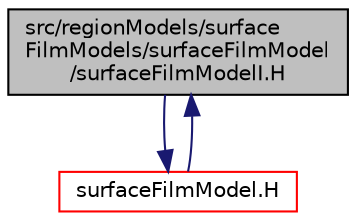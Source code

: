 digraph "src/regionModels/surfaceFilmModels/surfaceFilmModel/surfaceFilmModelI.H"
{
  bgcolor="transparent";
  edge [fontname="Helvetica",fontsize="10",labelfontname="Helvetica",labelfontsize="10"];
  node [fontname="Helvetica",fontsize="10",shape=record];
  Node1 [label="src/regionModels/surface\lFilmModels/surfaceFilmModel\l/surfaceFilmModelI.H",height=0.2,width=0.4,color="black", fillcolor="grey75", style="filled", fontcolor="black"];
  Node1 -> Node2 [color="midnightblue",fontsize="10",style="solid",fontname="Helvetica"];
  Node2 [label="surfaceFilmModel.H",height=0.2,width=0.4,color="red",URL="$a09733.html"];
  Node2 -> Node1 [color="midnightblue",fontsize="10",style="solid",fontname="Helvetica"];
}
